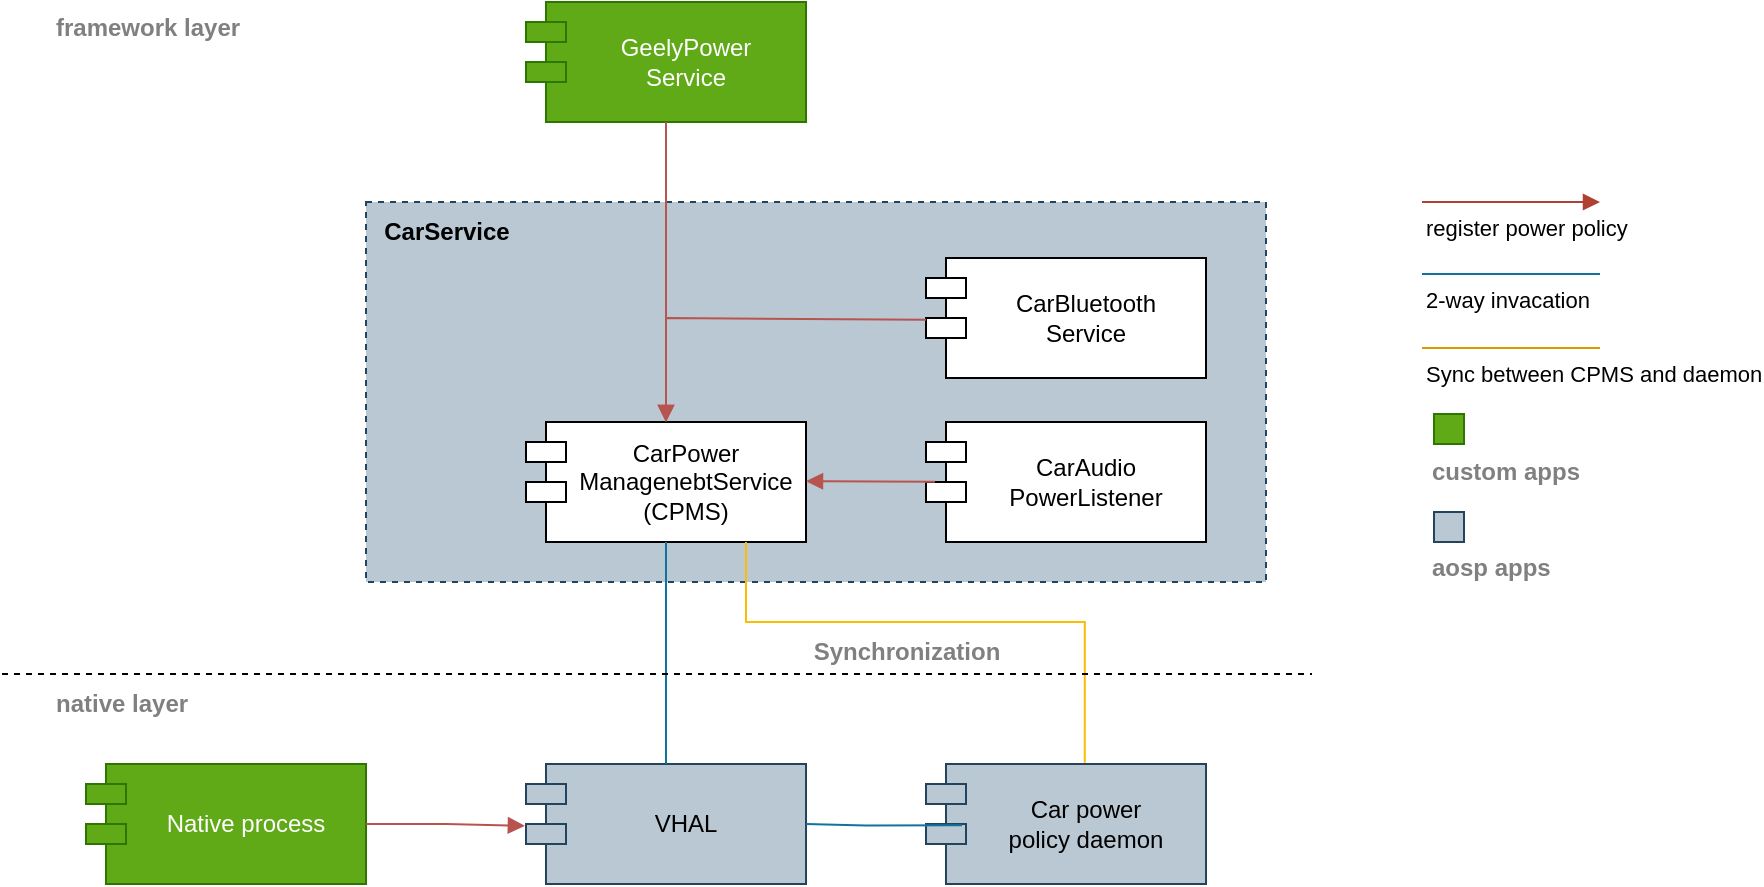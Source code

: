 <mxfile version="24.4.10" type="github" pages="4">
  <diagram id="GSO0hhB5HU-CJFFYYbM_" name="电源政策架构">
    <mxGraphModel dx="911" dy="594" grid="0" gridSize="10" guides="1" tooltips="1" connect="1" arrows="1" fold="1" page="1" pageScale="1" pageWidth="827" pageHeight="1169" math="0" shadow="0">
      <root>
        <mxCell id="0" />
        <mxCell id="1" parent="0" />
        <mxCell id="y9bG7x7FlNeVhM2Q35I2-1" value="" style="html=1;whiteSpace=wrap;dashed=1;fillColor=#bac8d3;strokeColor=#23445d;" parent="1" vertex="1">
          <mxGeometry x="198" y="221" width="450" height="190" as="geometry" />
        </mxCell>
        <mxCell id="y9bG7x7FlNeVhM2Q35I2-2" value="CarPower&lt;br&gt;ManagenebtService&lt;br&gt;(CPMS)" style="shape=module;align=left;spacingLeft=20;align=center;verticalAlign=middle;whiteSpace=wrap;html=1;" parent="1" vertex="1">
          <mxGeometry x="278" y="331" width="140" height="60" as="geometry" />
        </mxCell>
        <mxCell id="y9bG7x7FlNeVhM2Q35I2-3" value="VHAL" style="shape=module;align=left;spacingLeft=20;align=center;verticalAlign=middle;whiteSpace=wrap;html=1;fillColor=#bac8d3;strokeColor=#23445d;" parent="1" vertex="1">
          <mxGeometry x="278" y="502" width="140" height="60" as="geometry" />
        </mxCell>
        <mxCell id="y9bG7x7FlNeVhM2Q35I2-4" value="Car power&lt;br&gt;policy daemon" style="shape=module;align=left;spacingLeft=20;align=center;verticalAlign=middle;whiteSpace=wrap;html=1;fillColor=#bac8d3;strokeColor=#23445d;" parent="1" vertex="1">
          <mxGeometry x="478" y="502" width="140" height="60" as="geometry" />
        </mxCell>
        <mxCell id="y9bG7x7FlNeVhM2Q35I2-5" value="Native process" style="shape=module;align=left;spacingLeft=20;align=center;verticalAlign=middle;whiteSpace=wrap;html=1;fillColor=#60a917;strokeColor=#2D7600;fontColor=#ffffff;" parent="1" vertex="1">
          <mxGeometry x="58" y="502" width="140" height="60" as="geometry" />
        </mxCell>
        <mxCell id="y9bG7x7FlNeVhM2Q35I2-6" value="GeelyPower&lt;br&gt;Service" style="shape=module;align=left;spacingLeft=20;align=center;verticalAlign=middle;whiteSpace=wrap;html=1;labelBackgroundColor=none;fillColor=#60a917;fontColor=#ffffff;strokeColor=#2D7600;" parent="1" vertex="1">
          <mxGeometry x="278" y="121" width="140" height="60" as="geometry" />
        </mxCell>
        <mxCell id="y9bG7x7FlNeVhM2Q35I2-7" value="CarBluetooth&lt;br&gt;Service" style="shape=module;align=left;spacingLeft=20;align=center;verticalAlign=middle;whiteSpace=wrap;html=1;" parent="1" vertex="1">
          <mxGeometry x="478" y="249" width="140" height="60" as="geometry" />
        </mxCell>
        <mxCell id="y9bG7x7FlNeVhM2Q35I2-8" value="CarAudio&lt;br&gt;PowerListener" style="shape=module;align=left;spacingLeft=20;align=center;verticalAlign=middle;whiteSpace=wrap;html=1;" parent="1" vertex="1">
          <mxGeometry x="478" y="331" width="140" height="60" as="geometry" />
        </mxCell>
        <mxCell id="y9bG7x7FlNeVhM2Q35I2-9" value="" style="endArrow=none;html=1;edgeStyle=orthogonalEdgeStyle;rounded=0;exitX=0.5;exitY=1;exitDx=0;exitDy=0;entryX=0.5;entryY=0;entryDx=0;entryDy=0;fillColor=#b1ddf0;strokeColor=#10739e;" parent="1" source="y9bG7x7FlNeVhM2Q35I2-2" target="y9bG7x7FlNeVhM2Q35I2-3" edge="1">
          <mxGeometry relative="1" as="geometry">
            <mxPoint x="268" y="301" as="sourcePoint" />
            <mxPoint x="428" y="301" as="targetPoint" />
          </mxGeometry>
        </mxCell>
        <mxCell id="y9bG7x7FlNeVhM2Q35I2-10" value="" style="endArrow=none;html=1;edgeStyle=orthogonalEdgeStyle;rounded=0;entryX=1;entryY=0.5;entryDx=0;entryDy=0;exitX=0.129;exitY=0.511;exitDx=0;exitDy=0;exitPerimeter=0;fillColor=#b1ddf0;strokeColor=#10739e;" parent="1" source="y9bG7x7FlNeVhM2Q35I2-4" target="y9bG7x7FlNeVhM2Q35I2-3" edge="1">
          <mxGeometry relative="1" as="geometry">
            <mxPoint x="268" y="401" as="sourcePoint" />
            <mxPoint x="428" y="401" as="targetPoint" />
          </mxGeometry>
        </mxCell>
        <mxCell id="y9bG7x7FlNeVhM2Q35I2-11" value="" style="endArrow=none;html=1;edgeStyle=orthogonalEdgeStyle;rounded=0;exitX=0.567;exitY=-0.011;exitDx=0;exitDy=0;exitPerimeter=0;fillColor=#ffcc99;strokeColor=#FBBD04;" parent="1" source="y9bG7x7FlNeVhM2Q35I2-4" target="y9bG7x7FlNeVhM2Q35I2-2" edge="1">
          <mxGeometry relative="1" as="geometry">
            <mxPoint x="258" y="301" as="sourcePoint" />
            <mxPoint x="418" y="301" as="targetPoint" />
            <Array as="points">
              <mxPoint x="557" y="431" />
              <mxPoint x="388" y="431" />
            </Array>
          </mxGeometry>
        </mxCell>
        <mxCell id="y9bG7x7FlNeVhM2Q35I2-12" value="CarService" style="text;align=center;fontStyle=1;verticalAlign=middle;spacingLeft=3;spacingRight=3;strokeColor=none;rotatable=0;points=[[0,0.5],[1,0.5]];portConstraint=eastwest;html=1;" parent="1" vertex="1">
          <mxGeometry x="198" y="223" width="80" height="26" as="geometry" />
        </mxCell>
        <mxCell id="y9bG7x7FlNeVhM2Q35I2-13" value="" style="endArrow=block;endFill=1;html=1;edgeStyle=orthogonalEdgeStyle;align=left;verticalAlign=top;rounded=0;entryX=-0.004;entryY=0.515;entryDx=0;entryDy=0;entryPerimeter=0;fillColor=#f8cecc;strokeColor=#b85450;" parent="1" source="y9bG7x7FlNeVhM2Q35I2-5" target="y9bG7x7FlNeVhM2Q35I2-3" edge="1">
          <mxGeometry x="-1" relative="1" as="geometry">
            <mxPoint x="230" y="559" as="sourcePoint" />
            <mxPoint x="390" y="559" as="targetPoint" />
            <Array as="points" />
          </mxGeometry>
        </mxCell>
        <mxCell id="y9bG7x7FlNeVhM2Q35I2-14" value="" style="endArrow=block;endFill=1;html=1;align=left;verticalAlign=top;rounded=0;entryX=0.016;entryY=0.511;entryDx=0;entryDy=0;entryPerimeter=0;exitX=0.032;exitY=0.498;exitDx=0;exitDy=0;exitPerimeter=0;fillColor=#f8cecc;strokeColor=#b85450;" parent="1" source="y9bG7x7FlNeVhM2Q35I2-8" edge="1">
          <mxGeometry x="-1" relative="1" as="geometry">
            <mxPoint x="578" y="360.58" as="sourcePoint" />
            <mxPoint x="418" y="360.58" as="targetPoint" />
          </mxGeometry>
        </mxCell>
        <mxCell id="y9bG7x7FlNeVhM2Q35I2-15" value="" style="endArrow=block;endFill=1;html=1;align=left;verticalAlign=top;rounded=0;entryX=0.5;entryY=0;entryDx=0;entryDy=0;fillColor=#f8cecc;strokeColor=#b85450;" parent="1" target="y9bG7x7FlNeVhM2Q35I2-2" edge="1">
          <mxGeometry x="-1" relative="1" as="geometry">
            <mxPoint x="478" y="279.88" as="sourcePoint" />
            <mxPoint x="346" y="331" as="targetPoint" />
            <Array as="points">
              <mxPoint x="348" y="279" />
            </Array>
          </mxGeometry>
        </mxCell>
        <mxCell id="y9bG7x7FlNeVhM2Q35I2-16" value="" style="endArrow=block;endFill=1;html=1;edgeStyle=orthogonalEdgeStyle;align=left;verticalAlign=top;rounded=0;exitX=0.5;exitY=1;exitDx=0;exitDy=0;entryX=0.5;entryY=0;entryDx=0;entryDy=0;fillColor=#f8cecc;strokeColor=#b85450;" parent="1" source="y9bG7x7FlNeVhM2Q35I2-6" target="y9bG7x7FlNeVhM2Q35I2-2" edge="1">
          <mxGeometry x="-1" relative="1" as="geometry">
            <mxPoint x="276" y="260" as="sourcePoint" />
            <mxPoint x="436" y="260" as="targetPoint" />
            <mxPoint as="offset" />
          </mxGeometry>
        </mxCell>
        <mxCell id="y9bG7x7FlNeVhM2Q35I2-17" value="Synchronization" style="text;align=center;fontStyle=1;verticalAlign=middle;spacingLeft=3;spacingRight=3;strokeColor=none;rotatable=0;points=[[0,0.5],[1,0.5]];portConstraint=eastwest;html=1;fontColor=#808080;" parent="1" vertex="1">
          <mxGeometry x="428" y="433" width="80" height="26" as="geometry" />
        </mxCell>
        <mxCell id="y9bG7x7FlNeVhM2Q35I2-18" value="" style="line;strokeWidth=1;fillColor=none;align=left;verticalAlign=middle;spacingTop=-1;spacingLeft=3;spacingRight=3;rotatable=0;labelPosition=right;points=[];portConstraint=eastwest;strokeColor=inherit;dashed=1;" parent="1" vertex="1">
          <mxGeometry x="16" y="453" width="655" height="8" as="geometry" />
        </mxCell>
        <mxCell id="y9bG7x7FlNeVhM2Q35I2-19" value="framework layer" style="text;align=left;fontStyle=1;verticalAlign=middle;spacingLeft=3;spacingRight=3;strokeColor=none;rotatable=0;points=[[0,0.5],[1,0.5]];portConstraint=eastwest;html=1;fontColor=#808080;" parent="1" vertex="1">
          <mxGeometry x="38" y="121" width="80" height="26" as="geometry" />
        </mxCell>
        <mxCell id="y9bG7x7FlNeVhM2Q35I2-20" value="native layer" style="text;align=left;fontStyle=1;verticalAlign=middle;spacingLeft=3;spacingRight=3;strokeColor=none;rotatable=0;points=[[0,0.5],[1,0.5]];portConstraint=eastwest;html=1;fontColor=#808080;" parent="1" vertex="1">
          <mxGeometry x="38" y="459" width="80" height="26" as="geometry" />
        </mxCell>
        <mxCell id="y9bG7x7FlNeVhM2Q35I2-21" value="" style="group" parent="1" vertex="1" connectable="0">
          <mxGeometry x="726" y="221" width="89" height="196" as="geometry" />
        </mxCell>
        <mxCell id="y9bG7x7FlNeVhM2Q35I2-22" value="register power policy" style="endArrow=block;endFill=1;html=1;edgeStyle=orthogonalEdgeStyle;align=left;verticalAlign=top;rounded=0;fillColor=#fad9d5;strokeColor=#ae4132;" parent="y9bG7x7FlNeVhM2Q35I2-21" edge="1">
          <mxGeometry x="-1" relative="1" as="geometry">
            <mxPoint as="sourcePoint" />
            <mxPoint x="89" as="targetPoint" />
          </mxGeometry>
        </mxCell>
        <mxCell id="y9bG7x7FlNeVhM2Q35I2-23" value="2-way invacation" style="endArrow=none;endFill=0;html=1;edgeStyle=orthogonalEdgeStyle;align=left;verticalAlign=top;rounded=0;fillColor=#b1ddf0;strokeColor=#10739e;" parent="y9bG7x7FlNeVhM2Q35I2-21" edge="1">
          <mxGeometry x="-1" relative="1" as="geometry">
            <mxPoint y="36" as="sourcePoint" />
            <mxPoint x="89" y="36" as="targetPoint" />
          </mxGeometry>
        </mxCell>
        <mxCell id="y9bG7x7FlNeVhM2Q35I2-24" value="Sync between CPMS and daemon" style="endArrow=none;endFill=0;html=1;edgeStyle=orthogonalEdgeStyle;align=left;verticalAlign=top;rounded=0;fillColor=#ffcd28;strokeColor=#d79b00;gradientColor=#ffa500;" parent="y9bG7x7FlNeVhM2Q35I2-21" edge="1">
          <mxGeometry x="-1" relative="1" as="geometry">
            <mxPoint y="73" as="sourcePoint" />
            <mxPoint x="89" y="73" as="targetPoint" />
          </mxGeometry>
        </mxCell>
        <mxCell id="y9bG7x7FlNeVhM2Q35I2-25" value="" style="html=1;whiteSpace=wrap;fillColor=#60a917;fontColor=#ffffff;strokeColor=#2D7600;" parent="y9bG7x7FlNeVhM2Q35I2-21" vertex="1">
          <mxGeometry x="6" y="106" width="15" height="15" as="geometry" />
        </mxCell>
        <mxCell id="y9bG7x7FlNeVhM2Q35I2-26" value="custom apps" style="text;align=left;fontStyle=1;verticalAlign=middle;spacingLeft=3;spacingRight=3;strokeColor=none;rotatable=0;points=[[0,0.5],[1,0.5]];portConstraint=eastwest;html=1;fontColor=#808080;" parent="y9bG7x7FlNeVhM2Q35I2-21" vertex="1">
          <mxGeometry y="122" width="80" height="26" as="geometry" />
        </mxCell>
        <mxCell id="y9bG7x7FlNeVhM2Q35I2-27" value="aosp apps" style="text;align=left;fontStyle=1;verticalAlign=middle;spacingLeft=3;spacingRight=3;strokeColor=none;rotatable=0;points=[[0,0.5],[1,0.5]];portConstraint=eastwest;html=1;fontColor=#808080;" parent="y9bG7x7FlNeVhM2Q35I2-21" vertex="1">
          <mxGeometry y="170" width="80" height="26" as="geometry" />
        </mxCell>
        <mxCell id="y9bG7x7FlNeVhM2Q35I2-28" value="" style="html=1;whiteSpace=wrap;fillColor=#bac8d3;strokeColor=#23445d;" parent="y9bG7x7FlNeVhM2Q35I2-21" vertex="1">
          <mxGeometry x="6" y="155" width="15" height="15" as="geometry" />
        </mxCell>
      </root>
    </mxGraphModel>
  </diagram>
  <diagram id="T7ZNSCO9evXRUqMuf9Vd" name="power_policy">
    <mxGraphModel dx="794" dy="394" grid="1" gridSize="10" guides="1" tooltips="1" connect="1" arrows="1" fold="1" page="1" pageScale="1" pageWidth="827" pageHeight="1169" math="0" shadow="0">
      <root>
        <mxCell id="0" />
        <mxCell id="1" parent="0" />
        <UserObject label="&lt;div style=&quot;background-color:#2b2b2b;color:#a9b7c6&quot;&gt;&lt;pre style=&quot;font-family:&#39;JetBrains Mono&#39;,monospace;font-size:11.3pt;&quot;&gt;&lt;span style=&quot;color:#e8bf6a;&quot;&gt;&amp;lt;?&lt;/span&gt;&lt;span style=&quot;color:#bababa;&quot;&gt;xml version&lt;/span&gt;&lt;span style=&quot;color:#6a8759;&quot;&gt;=&#39;1.0&#39; &lt;/span&gt;&lt;span style=&quot;color:#bababa;&quot;&gt;encoding&lt;/span&gt;&lt;span style=&quot;color:#6a8759;&quot;&gt;=&#39;utf-8&#39;&lt;/span&gt;&lt;span style=&quot;color:#e8bf6a;&quot;&gt;?&amp;gt;&lt;br&gt;&lt;/span&gt;&lt;span style=&quot;color:#808080;&quot;&gt;&amp;lt;!-- Sample power policy XML configuration&lt;br&gt;&lt;/span&gt;&lt;span style=&quot;color:#808080;&quot;&gt;     Power policy XML configuration should be copied to /vendor/etc/power_policy.xml.&lt;br&gt;&lt;/span&gt;&lt;span style=&quot;color:#808080;&quot;&gt;     Use power_policy_configuration.dtd with xmllint tool, to validate XML configuration file&lt;br&gt;&lt;/span&gt;&lt;span style=&quot;color:#808080;&quot;&gt;--&amp;gt;&lt;br&gt;&lt;/span&gt;&lt;span style=&quot;color:#808080;&quot;&gt;&lt;br&gt;&lt;/span&gt;&lt;span style=&quot;color:#e8bf6a;&quot;&gt;&amp;lt;powerPolicy &lt;/span&gt;&lt;span style=&quot;color:#bababa;&quot;&gt;version&lt;/span&gt;&lt;span style=&quot;color:#6a8759;&quot;&gt;=&quot;1.0&quot;&lt;/span&gt;&lt;span style=&quot;color:#e8bf6a;&quot;&gt;&amp;gt;&lt;br&gt;&lt;/span&gt;&lt;span style=&quot;color:#e8bf6a;&quot;&gt;    &lt;/span&gt;&lt;span style=&quot;color:#808080;&quot;&gt;&amp;lt;!-- version section contains a “version&quot; tag in the form “major.minor&quot; e.g version=&quot;1.0&quot; --&amp;gt;&lt;br&gt;&lt;/span&gt;&lt;span style=&quot;color:#808080;&quot;&gt;    &lt;/span&gt;&lt;span style=&quot;color:#e8bf6a;&quot;&gt;&amp;lt;policyGroups&amp;gt;&lt;br&gt;&lt;/span&gt;&lt;span style=&quot;color:#e8bf6a;&quot;&gt;        &amp;lt;policyGroup &lt;/span&gt;&lt;span style=&quot;color:#bababa;&quot;&gt;id&lt;/span&gt;&lt;span style=&quot;color:#6a8759;&quot;&gt;=&quot;geely_basic_policy_group&quot;&lt;/span&gt;&lt;span style=&quot;color:#e8bf6a;&quot;&gt;&amp;gt;&lt;br&gt;&lt;/span&gt;&lt;span style=&quot;color:#e8bf6a;&quot;&gt;            &amp;lt;defaultPolicy &lt;/span&gt;&lt;span style=&quot;color:#bababa;&quot;&gt;state&lt;/span&gt;&lt;span style=&quot;color:#6a8759;&quot;&gt;=&quot;WaitForVHAL&quot; &lt;/span&gt;&lt;span style=&quot;color:#bababa;&quot;&gt;id&lt;/span&gt;&lt;span style=&quot;color:#6a8759;&quot;&gt;=&quot;geely_policy_on&quot;&lt;/span&gt;&lt;span style=&quot;color:#e8bf6a;&quot;&gt;/&amp;gt;&lt;br&gt;&lt;/span&gt;&lt;span style=&quot;color:#e8bf6a;&quot;&gt;            &amp;lt;defaultPolicy &lt;/span&gt;&lt;span style=&quot;color:#bababa;&quot;&gt;state&lt;/span&gt;&lt;span style=&quot;color:#6a8759;&quot;&gt;=&quot;On&quot; &lt;/span&gt;&lt;span style=&quot;color:#bababa;&quot;&gt;id&lt;/span&gt;&lt;span style=&quot;color:#6a8759;&quot;&gt;=&quot;geely_policy_on&quot;&lt;/span&gt;&lt;span style=&quot;color:#e8bf6a;&quot;&gt;/&amp;gt;&lt;br&gt;&lt;/span&gt;&lt;span style=&quot;color:#e8bf6a;&quot;&gt;        &amp;lt;/policyGroup&amp;gt;&lt;br&gt;&lt;/span&gt;&lt;span style=&quot;color:#e8bf6a;&quot;&gt;    &amp;lt;/policyGroups&amp;gt;&lt;br&gt;&lt;/span&gt;&lt;span style=&quot;color:#e8bf6a;&quot;&gt;&lt;br&gt;&lt;/span&gt;&lt;span style=&quot;color:#e8bf6a;&quot;&gt;    &amp;lt;policies&amp;gt;&lt;br&gt;&lt;/span&gt;&lt;span style=&quot;color:#e8bf6a;&quot;&gt;        &amp;lt;policy &lt;/span&gt;&lt;span style=&quot;color:#bababa;&quot;&gt;id&lt;/span&gt;&lt;span style=&quot;color:#6a8759;&quot;&gt;=&quot;geely_policy_on&quot;&lt;/span&gt;&lt;span style=&quot;color:#e8bf6a;&quot;&gt;&amp;gt;&lt;br&gt;&lt;/span&gt;&lt;span style=&quot;color:#e8bf6a;&quot;&gt;            &amp;lt;otherComponents &lt;/span&gt;&lt;span style=&quot;color:#bababa;&quot;&gt;behavior&lt;/span&gt;&lt;span style=&quot;color:#6a8759;&quot;&gt;=&quot;untouched&quot;&lt;/span&gt;&lt;span style=&quot;color:#e8bf6a;&quot;&gt;/&amp;gt;&lt;br&gt;&lt;/span&gt;&lt;span style=&quot;color:#e8bf6a;&quot;&gt;            &amp;lt;component &lt;/span&gt;&lt;span style=&quot;color:#bababa;&quot;&gt;id&lt;/span&gt;&lt;span style=&quot;color:#6a8759;&quot;&gt;=&quot;POWER_COMPONENT_AUDIO&quot;&lt;/span&gt;&lt;span style=&quot;color:#e8bf6a;&quot;&gt;&amp;gt;&lt;/span&gt;on&lt;span style=&quot;color:#e8bf6a;&quot;&gt;&amp;lt;/component&amp;gt;&lt;br&gt;&lt;/span&gt;&lt;span style=&quot;color:#e8bf6a;&quot;&gt;            &amp;lt;component &lt;/span&gt;&lt;span style=&quot;color:#bababa;&quot;&gt;id&lt;/span&gt;&lt;span style=&quot;color:#6a8759;&quot;&gt;=&quot;POWER_COMPONENT_BLUETOOTH&quot;&lt;/span&gt;&lt;span style=&quot;color:#e8bf6a;&quot;&gt;&amp;gt;&lt;/span&gt;on&lt;span style=&quot;color:#e8bf6a;&quot;&gt;&amp;lt;/component&amp;gt;&lt;br&gt;&lt;/span&gt;&lt;span style=&quot;color:#e8bf6a;&quot;&gt;            &amp;lt;component &lt;/span&gt;&lt;span style=&quot;color:#bababa;&quot;&gt;id&lt;/span&gt;&lt;span style=&quot;color:#6a8759;&quot;&gt;=&quot;POWER_COMPONENT_WIFI&quot;&lt;/span&gt;&lt;span style=&quot;color:#e8bf6a;&quot;&gt;&amp;gt;&lt;/span&gt;off&lt;span style=&quot;color:#e8bf6a;&quot;&gt;&amp;lt;/component&amp;gt;&lt;br&gt;&lt;/span&gt;&lt;span style=&quot;color:#e8bf6a;&quot;&gt;        &amp;lt;/policy&amp;gt;&lt;br&gt;&lt;/span&gt;&lt;span style=&quot;color:#e8bf6a;&quot;&gt;        &amp;lt;policy &lt;/span&gt;&lt;span style=&quot;color:#bababa;&quot;&gt;id&lt;/span&gt;&lt;span style=&quot;color:#6a8759;&quot;&gt;=&quot;geely_policy_off&quot;&lt;/span&gt;&lt;span style=&quot;color:#e8bf6a;&quot;&gt;&amp;gt;&lt;br&gt;&lt;/span&gt;&lt;span style=&quot;color:#e8bf6a;&quot;&gt;            &amp;lt;otherComponents &lt;/span&gt;&lt;span style=&quot;color:#bababa;&quot;&gt;behavior&lt;/span&gt;&lt;span style=&quot;color:#6a8759;&quot;&gt;=&quot;untouched&quot;&lt;/span&gt;&lt;span style=&quot;color:#e8bf6a;&quot;&gt;/&amp;gt;&lt;br&gt;&lt;/span&gt;&lt;span style=&quot;color:#e8bf6a;&quot;&gt;            &amp;lt;component &lt;/span&gt;&lt;span style=&quot;color:#bababa;&quot;&gt;id&lt;/span&gt;&lt;span style=&quot;color:#6a8759;&quot;&gt;=&quot;POWER_COMPONENT_AUDIO&quot;&lt;/span&gt;&lt;span style=&quot;color:#e8bf6a;&quot;&gt;&amp;gt;&lt;/span&gt;off&lt;span style=&quot;color:#e8bf6a;&quot;&gt;&amp;lt;/component&amp;gt;&lt;br&gt;&lt;/span&gt;&lt;span style=&quot;color:#e8bf6a;&quot;&gt;            &amp;lt;component &lt;/span&gt;&lt;span style=&quot;color:#bababa;&quot;&gt;id&lt;/span&gt;&lt;span style=&quot;color:#6a8759;&quot;&gt;=&quot;POWER_COMPONENT_BLUETOOTH&quot;&lt;/span&gt;&lt;span style=&quot;color:#e8bf6a;&quot;&gt;&amp;gt;&lt;/span&gt;off&lt;span style=&quot;color:#e8bf6a;&quot;&gt;&amp;lt;/component&amp;gt;&lt;br&gt;&lt;/span&gt;&lt;span style=&quot;color:#e8bf6a;&quot;&gt;            &amp;lt;component &lt;/span&gt;&lt;span style=&quot;color:#bababa;&quot;&gt;id&lt;/span&gt;&lt;span style=&quot;color:#6a8759;&quot;&gt;=&quot;POWER_COMPONENT_WIFI&quot;&lt;/span&gt;&lt;span style=&quot;color:#e8bf6a;&quot;&gt;&amp;gt;&lt;/span&gt;off&lt;span style=&quot;color:#e8bf6a;&quot;&gt;&amp;lt;/component&amp;gt;&lt;br&gt;&lt;/span&gt;&lt;span style=&quot;color:#e8bf6a;&quot;&gt;        &amp;lt;/policy&amp;gt;&lt;br&gt;&lt;/span&gt;&lt;span style=&quot;color:#e8bf6a;&quot;&gt;    &amp;lt;/policies&amp;gt;&lt;br&gt;&lt;/span&gt;&lt;span style=&quot;color:#e8bf6a;&quot;&gt;&lt;br&gt;&lt;/span&gt;&lt;span style=&quot;color:#e8bf6a;&quot;&gt;    &amp;lt;systemPolicyOverrides&amp;gt;&lt;br&gt;&lt;/span&gt;&lt;span style=&quot;color:#e8bf6a;&quot;&gt;        &amp;lt;policy &lt;/span&gt;&lt;span style=&quot;color:#bababa;&quot;&gt;id&lt;/span&gt;&lt;span style=&quot;color:#6a8759;&quot;&gt;=&quot;system_power_policy_no_user_interaction&quot;&lt;/span&gt;&lt;span style=&quot;color:#e8bf6a;&quot;&gt;&amp;gt;&lt;/span&gt;&lt;span style=&quot;color:#808080;&quot;&gt;&lt;br&gt;&lt;/span&gt;&lt;span style=&quot;color:#808080;&quot;&gt;            &lt;/span&gt;&lt;span style=&quot;color:#e8bf6a;&quot;&gt;&amp;lt;component &lt;/span&gt;&lt;span style=&quot;color:#bababa;&quot;&gt;id&lt;/span&gt;&lt;span style=&quot;color:#6a8759;&quot;&gt;=&quot;POWER_COMPONENT_BLUETOOTH&quot;&lt;/span&gt;&lt;span style=&quot;color:#e8bf6a;&quot;&gt;&amp;gt;&lt;/span&gt;off&lt;span style=&quot;color:#e8bf6a;&quot;&gt;&amp;lt;/component&amp;gt;&lt;br&gt;&lt;/span&gt;&lt;span style=&quot;color:#e8bf6a;&quot;&gt;        &amp;lt;/policy&amp;gt;&lt;br&gt;&lt;/span&gt;&lt;span style=&quot;color:#e8bf6a;&quot;&gt;    &amp;lt;/systemPolicyOverrides&amp;gt;&lt;br&gt;&lt;/span&gt;&lt;span style=&quot;color:#e8bf6a;&quot;&gt;&amp;lt;/powerPolicy&amp;gt;&lt;/span&gt;&lt;/pre&gt;&lt;/div&gt;" link="&lt;div style=&quot;background-color:#2b2b2b;color:#a9b7c6&quot;&gt;&lt;pre style=&quot;font-family:&#39;JetBrains Mono&#39;,monospace;font-size:11.3pt;&quot;&gt;&lt;span style=&quot;color:#e8bf6a;&quot;&gt;&amp;lt;?&lt;/span&gt;&lt;span style=&quot;color:#bababa;&quot;&gt;xml version&lt;/span&gt;&lt;span style=&quot;color:#6a8759;&quot;&gt;=&#39;1.0&#39; &lt;/span&gt;&lt;span style=&quot;color:#bababa;&quot;&gt;encoding&lt;/span&gt;&lt;span style=&quot;color:#6a8759;&quot;&gt;=&#39;utf-8&#39;&lt;/span&gt;&lt;span style=&quot;color:#e8bf6a;&quot;&gt;?&amp;gt;&lt;br&gt;&lt;/span&gt;&lt;span style=&quot;color:#808080;&quot;&gt;&amp;lt;!-- Sample power policy XML configuration&lt;br&gt;&lt;/span&gt;&lt;span style=&quot;color:#808080;&quot;&gt;     Power policy XML configuration should be copied to /vendor/etc/power_policy.xml.&lt;br&gt;&lt;/span&gt;&lt;span style=&quot;color:#808080;&quot;&gt;     Use power_policy_configuration.dtd with xmllint tool, to validate XML configuration file&lt;br&gt;&lt;/span&gt;&lt;span style=&quot;color:#808080;&quot;&gt;--&amp;gt;&lt;br&gt;&lt;/span&gt;&lt;span style=&quot;color:#808080;&quot;&gt;&lt;br&gt;&lt;/span&gt;&lt;span style=&quot;color:#e8bf6a;&quot;&gt;&amp;lt;powerPolicy &lt;/span&gt;&lt;span style=&quot;color:#bababa;&quot;&gt;version&lt;/span&gt;&lt;span style=&quot;color:#6a8759;&quot;&gt;=&quot;1.0&quot;&lt;/span&gt;&lt;span style=&quot;color:#e8bf6a;&quot;&gt;&amp;gt;&lt;br&gt;&lt;/span&gt;&lt;span style=&quot;color:#e8bf6a;&quot;&gt;    &lt;/span&gt;&lt;span style=&quot;color:#808080;&quot;&gt;&amp;lt;!-- version section contains a “version&quot; tag in the form “major.minor&quot; e.g version=&quot;1.0&quot; --&amp;gt;&lt;br&gt;&lt;/span&gt;&lt;span style=&quot;color:#808080;&quot;&gt;    &lt;/span&gt;&lt;span style=&quot;color:#e8bf6a;&quot;&gt;&amp;lt;policyGroups&amp;gt;&lt;br&gt;&lt;/span&gt;&lt;span style=&quot;color:#e8bf6a;&quot;&gt;        &amp;lt;policyGroup &lt;/span&gt;&lt;span style=&quot;color:#bababa;&quot;&gt;id&lt;/span&gt;&lt;span style=&quot;color:#6a8759;&quot;&gt;=&quot;geely_basic_policy_group&quot;&lt;/span&gt;&lt;span style=&quot;color:#e8bf6a;&quot;&gt;&amp;gt;&lt;br&gt;&lt;/span&gt;&lt;span style=&quot;color:#e8bf6a;&quot;&gt;            &amp;lt;defaultPolicy &lt;/span&gt;&lt;span style=&quot;color:#bababa;&quot;&gt;state&lt;/span&gt;&lt;span style=&quot;color:#6a8759;&quot;&gt;=&quot;WaitForVHAL&quot; &lt;/span&gt;&lt;span style=&quot;color:#bababa;&quot;&gt;id&lt;/span&gt;&lt;span style=&quot;color:#6a8759;&quot;&gt;=&quot;geely_policy_on&quot;&lt;/span&gt;&lt;span style=&quot;color:#e8bf6a;&quot;&gt;/&amp;gt;&lt;br&gt;&lt;/span&gt;&lt;span style=&quot;color:#e8bf6a;&quot;&gt;            &amp;lt;defaultPolicy &lt;/span&gt;&lt;span style=&quot;color:#bababa;&quot;&gt;state&lt;/span&gt;&lt;span style=&quot;color:#6a8759;&quot;&gt;=&quot;On&quot; &lt;/span&gt;&lt;span style=&quot;color:#bababa;&quot;&gt;id&lt;/span&gt;&lt;span style=&quot;color:#6a8759;&quot;&gt;=&quot;geely_policy_on&quot;&lt;/span&gt;&lt;span style=&quot;color:#e8bf6a;&quot;&gt;/&amp;gt;&lt;br&gt;&lt;/span&gt;&lt;span style=&quot;color:#e8bf6a;&quot;&gt;        &amp;lt;/policyGroup&amp;gt;&lt;br&gt;&lt;/span&gt;&lt;span style=&quot;color:#e8bf6a;&quot;&gt;    &amp;lt;/policyGroups&amp;gt;&lt;br&gt;&lt;/span&gt;&lt;span style=&quot;color:#e8bf6a;&quot;&gt;&lt;br&gt;&lt;/span&gt;&lt;span style=&quot;color:#e8bf6a;&quot;&gt;    &amp;lt;policies&amp;gt;&lt;br&gt;&lt;/span&gt;&lt;span style=&quot;color:#e8bf6a;&quot;&gt;        &amp;lt;policy &lt;/span&gt;&lt;span style=&quot;color:#bababa;&quot;&gt;id&lt;/span&gt;&lt;span style=&quot;color:#6a8759;&quot;&gt;=&quot;geely_policy_on&quot;&lt;/span&gt;&lt;span style=&quot;color:#e8bf6a;&quot;&gt;&amp;gt;&lt;br&gt;&lt;/span&gt;&lt;span style=&quot;color:#e8bf6a;&quot;&gt;            &amp;lt;otherComponents &lt;/span&gt;&lt;span style=&quot;color:#bababa;&quot;&gt;behavior&lt;/span&gt;&lt;span style=&quot;color:#6a8759;&quot;&gt;=&quot;untouched&quot;&lt;/span&gt;&lt;span style=&quot;color:#e8bf6a;&quot;&gt;/&amp;gt;&lt;br&gt;&lt;/span&gt;&lt;span style=&quot;color:#e8bf6a;&quot;&gt;            &amp;lt;component &lt;/span&gt;&lt;span style=&quot;color:#bababa;&quot;&gt;id&lt;/span&gt;&lt;span style=&quot;color:#6a8759;&quot;&gt;=&quot;POWER_COMPONENT_AUDIO&quot;&lt;/span&gt;&lt;span style=&quot;color:#e8bf6a;&quot;&gt;&amp;gt;&lt;/span&gt;on&lt;span style=&quot;color:#e8bf6a;&quot;&gt;&amp;lt;/component&amp;gt;&lt;br&gt;&lt;/span&gt;&lt;span style=&quot;color:#e8bf6a;&quot;&gt;            &amp;lt;component &lt;/span&gt;&lt;span style=&quot;color:#bababa;&quot;&gt;id&lt;/span&gt;&lt;span style=&quot;color:#6a8759;&quot;&gt;=&quot;POWER_COMPONENT_BLUETOOTH&quot;&lt;/span&gt;&lt;span style=&quot;color:#e8bf6a;&quot;&gt;&amp;gt;&lt;/span&gt;on&lt;span style=&quot;color:#e8bf6a;&quot;&gt;&amp;lt;/component&amp;gt;&lt;br&gt;&lt;/span&gt;&lt;span style=&quot;color:#e8bf6a;&quot;&gt;            &amp;lt;component &lt;/span&gt;&lt;span style=&quot;color:#bababa;&quot;&gt;id&lt;/span&gt;&lt;span style=&quot;color:#6a8759;&quot;&gt;=&quot;POWER_COMPONENT_WIFI&quot;&lt;/span&gt;&lt;span style=&quot;color:#e8bf6a;&quot;&gt;&amp;gt;&lt;/span&gt;off&lt;span style=&quot;color:#e8bf6a;&quot;&gt;&amp;lt;/component&amp;gt;&lt;br&gt;&lt;/span&gt;&lt;span style=&quot;color:#e8bf6a;&quot;&gt;        &amp;lt;/policy&amp;gt;&lt;br&gt;&lt;/span&gt;&lt;span style=&quot;color:#e8bf6a;&quot;&gt;        &amp;lt;policy &lt;/span&gt;&lt;span style=&quot;color:#bababa;&quot;&gt;id&lt;/span&gt;&lt;span style=&quot;color:#6a8759;&quot;&gt;=&quot;geely_policy_off&quot;&lt;/span&gt;&lt;span style=&quot;color:#e8bf6a;&quot;&gt;&amp;gt;&lt;br&gt;&lt;/span&gt;&lt;span style=&quot;color:#e8bf6a;&quot;&gt;            &amp;lt;otherComponents &lt;/span&gt;&lt;span style=&quot;color:#bababa;&quot;&gt;behavior&lt;/span&gt;&lt;span style=&quot;color:#6a8759;&quot;&gt;=&quot;untouched&quot;&lt;/span&gt;&lt;span style=&quot;color:#e8bf6a;&quot;&gt;/&amp;gt;&lt;br&gt;&lt;/span&gt;&lt;span style=&quot;color:#e8bf6a;&quot;&gt;            &amp;lt;component &lt;/span&gt;&lt;span style=&quot;color:#bababa;&quot;&gt;id&lt;/span&gt;&lt;span style=&quot;color:#6a8759;&quot;&gt;=&quot;POWER_COMPONENT_AUDIO&quot;&lt;/span&gt;&lt;span style=&quot;color:#e8bf6a;&quot;&gt;&amp;gt;&lt;/span&gt;off&lt;span style=&quot;color:#e8bf6a;&quot;&gt;&amp;lt;/component&amp;gt;&lt;br&gt;&lt;/span&gt;&lt;span style=&quot;color:#e8bf6a;&quot;&gt;            &amp;lt;component &lt;/span&gt;&lt;span style=&quot;color:#bababa;&quot;&gt;id&lt;/span&gt;&lt;span style=&quot;color:#6a8759;&quot;&gt;=&quot;POWER_COMPONENT_BLUETOOTH&quot;&lt;/span&gt;&lt;span style=&quot;color:#e8bf6a;&quot;&gt;&amp;gt;&lt;/span&gt;off&lt;span style=&quot;color:#e8bf6a;&quot;&gt;&amp;lt;/component&amp;gt;&lt;br&gt;&lt;/span&gt;&lt;span style=&quot;color:#e8bf6a;&quot;&gt;            &amp;lt;component &lt;/span&gt;&lt;span style=&quot;color:#bababa;&quot;&gt;id&lt;/span&gt;&lt;span style=&quot;color:#6a8759;&quot;&gt;=&quot;POWER_COMPONENT_WIFI&quot;&lt;/span&gt;&lt;span style=&quot;color:#e8bf6a;&quot;&gt;&amp;gt;&lt;/span&gt;off&lt;span style=&quot;color:#e8bf6a;&quot;&gt;&amp;lt;/component&amp;gt;&lt;br&gt;&lt;/span&gt;&lt;span style=&quot;color:#e8bf6a;&quot;&gt;        &amp;lt;/policy&amp;gt;&lt;br&gt;&lt;/span&gt;&lt;span style=&quot;color:#e8bf6a;&quot;&gt;    &amp;lt;/policies&amp;gt;&lt;br&gt;&lt;/span&gt;&lt;span style=&quot;color:#e8bf6a;&quot;&gt;&lt;br&gt;&lt;/span&gt;&lt;span style=&quot;color:#e8bf6a;&quot;&gt;    &amp;lt;systemPolicyOverrides&amp;gt;&lt;br&gt;&lt;/span&gt;&lt;span style=&quot;color:#e8bf6a;&quot;&gt;        &amp;lt;policy &lt;/span&gt;&lt;span style=&quot;color:#bababa;&quot;&gt;id&lt;/span&gt;&lt;span style=&quot;color:#6a8759;&quot;&gt;=&quot;system_power_policy_no_user_interaction&quot;&lt;/span&gt;&lt;span style=&quot;color:#e8bf6a;&quot;&gt;&amp;gt;&lt;br&gt;&lt;/span&gt;&lt;span style=&quot;color:#808080;&quot;&gt;&amp;lt;!--            &amp;lt;component id=&quot;POWER_COMPONENT_AUDIO&quot;&amp;gt;off&amp;lt;/component&amp;gt;--&amp;gt;&lt;br&gt;&lt;/span&gt;&lt;span style=&quot;color:#808080;&quot;&gt;&amp;lt;!--            &amp;lt;component id=&quot;POWER_COMPONENT_WIFI&quot;&amp;gt;off&amp;lt;/component&amp;gt;--&amp;gt;&lt;br&gt;&lt;/span&gt;&lt;span style=&quot;color:#808080;&quot;&gt;            &lt;/span&gt;&lt;span style=&quot;color:#e8bf6a;&quot;&gt;&amp;lt;component &lt;/span&gt;&lt;span style=&quot;color:#bababa;&quot;&gt;id&lt;/span&gt;&lt;span style=&quot;color:#6a8759;&quot;&gt;=&quot;POWER_COMPONENT_BLUETOOTH&quot;&lt;/span&gt;&lt;span style=&quot;color:#e8bf6a;&quot;&gt;&amp;gt;&lt;/span&gt;off&lt;span style=&quot;color:#e8bf6a;&quot;&gt;&amp;lt;/component&amp;gt;&lt;br&gt;&lt;/span&gt;&lt;span style=&quot;color:#e8bf6a;&quot;&gt;        &amp;lt;/policy&amp;gt;&lt;br&gt;&lt;/span&gt;&lt;span style=&quot;color:#e8bf6a;&quot;&gt;    &amp;lt;/systemPolicyOverrides&amp;gt;&lt;br&gt;&lt;/span&gt;&lt;span style=&quot;color:#e8bf6a;&quot;&gt;&amp;lt;/powerPolicy&amp;gt;&lt;/span&gt;&lt;/pre&gt;&lt;/div&gt;" id="fDrU74i6XJgQ4S57dudR-1">
          <mxCell style="text;whiteSpace=wrap;html=1;" parent="1" vertex="1">
            <mxGeometry x="60" y="200" width="990" height="650" as="geometry" />
          </mxCell>
        </UserObject>
      </root>
    </mxGraphModel>
  </diagram>
  <diagram name="Page-1" id="2YBvvXClWsGukQMizWep">
    <mxGraphModel dx="1304" dy="225" grid="1" gridSize="10" guides="1" tooltips="1" connect="1" arrows="1" fold="1" page="1" pageScale="1" pageWidth="850" pageHeight="1100" math="0" shadow="0">
      <root>
        <mxCell id="0" />
        <mxCell id="1" parent="0" />
        <mxCell id="aM9ryv3xv72pqoxQDRHE-1" value="Vhal" style="shape=umlLifeline;perimeter=lifelinePerimeter;whiteSpace=wrap;html=1;container=0;dropTarget=0;collapsible=0;recursiveResize=0;outlineConnect=0;portConstraint=eastwest;newEdgeStyle={&quot;edgeStyle&quot;:&quot;elbowEdgeStyle&quot;,&quot;elbow&quot;:&quot;vertical&quot;,&quot;curved&quot;:0,&quot;rounded&quot;:0};" parent="1" vertex="1">
          <mxGeometry y="40" width="100" height="400" as="geometry" />
        </mxCell>
        <mxCell id="aM9ryv3xv72pqoxQDRHE-3" value="on hal" style="html=1;verticalAlign=bottom;startArrow=oval;endArrow=block;startSize=8;edgeStyle=elbowEdgeStyle;elbow=vertical;curved=0;rounded=0;" parent="aM9ryv3xv72pqoxQDRHE-1" target="aM9ryv3xv72pqoxQDRHE-1" edge="1">
          <mxGeometry relative="1" as="geometry">
            <mxPoint x="-20" y="80" as="sourcePoint" />
            <mxPoint x="44.5" y="80.333" as="targetPoint" />
          </mxGeometry>
        </mxCell>
        <mxCell id="aM9ryv3xv72pqoxQDRHE-5" value="CarPowerManagementService" style="shape=umlLifeline;perimeter=lifelinePerimeter;whiteSpace=wrap;html=1;container=0;dropTarget=0;collapsible=0;recursiveResize=0;outlineConnect=0;portConstraint=eastwest;newEdgeStyle={&quot;edgeStyle&quot;:&quot;elbowEdgeStyle&quot;,&quot;elbow&quot;:&quot;vertical&quot;,&quot;curved&quot;:0,&quot;rounded&quot;:0};" parent="1" vertex="1">
          <mxGeometry x="200" y="40" width="170" height="300" as="geometry" />
        </mxCell>
        <mxCell id="T4Njzg4Dmx6SJmbIld7S-1" value=":Object" style="shape=umlLifeline;perimeter=lifelinePerimeter;whiteSpace=wrap;html=1;container=1;dropTarget=0;collapsible=0;recursiveResize=0;outlineConnect=0;portConstraint=eastwest;newEdgeStyle={&quot;curved&quot;:0,&quot;rounded&quot;:0};" parent="1" vertex="1">
          <mxGeometry x="480" y="40" width="100" height="300" as="geometry" />
        </mxCell>
        <mxCell id="igTtvgTCfVSBcnDCFl33-1" value="carpowerpolicyd" style="shape=umlLifeline;perimeter=lifelinePerimeter;whiteSpace=wrap;html=1;container=1;dropTarget=0;collapsible=0;recursiveResize=0;outlineConnect=0;portConstraint=eastwest;newEdgeStyle={&quot;curved&quot;:0,&quot;rounded&quot;:0};" vertex="1" parent="1">
          <mxGeometry x="-200" y="40" width="100" height="760" as="geometry" />
        </mxCell>
        <mxCell id="igTtvgTCfVSBcnDCFl33-5" value="" style="html=1;points=[[0,0,0,0,5],[0,1,0,0,-5],[1,0,0,0,5],[1,1,0,0,-5]];perimeter=orthogonalPerimeter;outlineConnect=0;targetShapes=umlLifeline;portConstraint=eastwest;newEdgeStyle={&quot;curved&quot;:0,&quot;rounded&quot;:0};" vertex="1" parent="igTtvgTCfVSBcnDCFl33-1">
          <mxGeometry x="45" y="100" width="10" height="80" as="geometry" />
        </mxCell>
        <mxCell id="igTtvgTCfVSBcnDCFl33-2" value="on early_hal" style="html=1;verticalAlign=bottom;startArrow=oval;endArrow=block;startSize=8;edgeStyle=elbowEdgeStyle;elbow=vertical;curved=0;rounded=0;" edge="1" parent="1" target="igTtvgTCfVSBcnDCFl33-1">
          <mxGeometry relative="1" as="geometry">
            <mxPoint x="-230" y="110" as="sourcePoint" />
            <mxPoint x="-160" y="110" as="targetPoint" />
          </mxGeometry>
        </mxCell>
        <mxCell id="igTtvgTCfVSBcnDCFl33-3" value="SystemServer.startOtherServices" style="html=1;verticalAlign=bottom;startArrow=oval;endArrow=block;startSize=8;edgeStyle=elbowEdgeStyle;elbow=vertical;curved=0;rounded=0;" edge="1" parent="1">
          <mxGeometry relative="1" as="geometry">
            <mxPoint x="150" y="130" as="sourcePoint" />
            <mxPoint x="305" y="130" as="targetPoint" />
          </mxGeometry>
        </mxCell>
        <mxCell id="taISuvh9gQwNRkh_FGRb-1" value="dispatch" style="html=1;verticalAlign=bottom;endArrow=block;curved=0;rounded=0;sourcePerimeterSpacing=0;" edge="1" parent="1">
          <mxGeometry width="80" relative="1" as="geometry">
            <mxPoint x="-145" y="155" as="sourcePoint" />
            <mxPoint x="-60" y="155" as="targetPoint" />
          </mxGeometry>
        </mxCell>
      </root>
    </mxGraphModel>
  </diagram>
  <diagram id="gTz8qsrZmqEnXo4zp3Fp" name="第 4 页">
    <mxGraphModel dx="1375" dy="272" grid="1" gridSize="10" guides="1" tooltips="1" connect="1" arrows="1" fold="1" page="1" pageScale="1" pageWidth="827" pageHeight="1169" math="0" shadow="0">
      <root>
        <mxCell id="0" />
        <mxCell id="1" parent="0" />
        <mxCell id="O9_MQX3PIC3q_C-2q7th-1" value=":Object" style="shape=umlLifeline;perimeter=lifelinePerimeter;whiteSpace=wrap;html=1;container=0;dropTarget=0;collapsible=0;recursiveResize=0;outlineConnect=0;portConstraint=eastwest;newEdgeStyle={&quot;edgeStyle&quot;:&quot;elbowEdgeStyle&quot;,&quot;elbow&quot;:&quot;vertical&quot;,&quot;curved&quot;:0,&quot;rounded&quot;:0};" vertex="1" parent="1">
          <mxGeometry x="20" y="20" width="100" height="300" as="geometry" />
        </mxCell>
        <mxCell id="O9_MQX3PIC3q_C-2q7th-2" value="" style="html=1;points=[];perimeter=orthogonalPerimeter;outlineConnect=0;targetShapes=umlLifeline;portConstraint=eastwest;newEdgeStyle={&quot;edgeStyle&quot;:&quot;elbowEdgeStyle&quot;,&quot;elbow&quot;:&quot;vertical&quot;,&quot;curved&quot;:0,&quot;rounded&quot;:0};" vertex="1" parent="O9_MQX3PIC3q_C-2q7th-1">
          <mxGeometry x="20" y="70" width="10" height="190" as="geometry" />
        </mxCell>
        <mxCell id="O9_MQX3PIC3q_C-2q7th-3" value="dispatch" style="html=1;verticalAlign=bottom;startArrow=oval;endArrow=block;startSize=8;edgeStyle=elbowEdgeStyle;elbow=vertical;curved=0;rounded=0;" edge="1" parent="O9_MQX3PIC3q_C-2q7th-1" target="O9_MQX3PIC3q_C-2q7th-2">
          <mxGeometry relative="1" as="geometry">
            <mxPoint x="-15" y="70" as="sourcePoint" />
          </mxGeometry>
        </mxCell>
        <mxCell id="O9_MQX3PIC3q_C-2q7th-4" value="" style="html=1;points=[];perimeter=orthogonalPerimeter;outlineConnect=0;targetShapes=umlLifeline;portConstraint=eastwest;newEdgeStyle={&quot;edgeStyle&quot;:&quot;elbowEdgeStyle&quot;,&quot;elbow&quot;:&quot;vertical&quot;,&quot;curved&quot;:0,&quot;rounded&quot;:0};" vertex="1" parent="O9_MQX3PIC3q_C-2q7th-1">
          <mxGeometry x="50" y="120" width="10" height="80" as="geometry" />
        </mxCell>
        <mxCell id="O9_MQX3PIC3q_C-2q7th-5" value=":Object" style="shape=umlLifeline;perimeter=lifelinePerimeter;whiteSpace=wrap;html=1;container=0;dropTarget=0;collapsible=0;recursiveResize=0;outlineConnect=0;portConstraint=eastwest;newEdgeStyle={&quot;edgeStyle&quot;:&quot;elbowEdgeStyle&quot;,&quot;elbow&quot;:&quot;vertical&quot;,&quot;curved&quot;:0,&quot;rounded&quot;:0};" vertex="1" parent="1">
          <mxGeometry x="200" y="20" width="100" height="300" as="geometry" />
        </mxCell>
        <mxCell id="O9_MQX3PIC3q_C-2q7th-6" value="" style="html=1;points=[];perimeter=orthogonalPerimeter;outlineConnect=0;targetShapes=umlLifeline;portConstraint=eastwest;newEdgeStyle={&quot;edgeStyle&quot;:&quot;elbowEdgeStyle&quot;,&quot;elbow&quot;:&quot;vertical&quot;,&quot;curved&quot;:0,&quot;rounded&quot;:0};" vertex="1" parent="O9_MQX3PIC3q_C-2q7th-5">
          <mxGeometry x="45" y="80" width="10" height="170" as="geometry" />
        </mxCell>
        <mxCell id="O9_MQX3PIC3q_C-2q7th-7" value="dispatch" style="html=1;verticalAlign=bottom;endArrow=block;edgeStyle=elbowEdgeStyle;elbow=vertical;curved=0;rounded=0;" edge="1" parent="1" source="O9_MQX3PIC3q_C-2q7th-2" target="O9_MQX3PIC3q_C-2q7th-6">
          <mxGeometry relative="1" as="geometry">
            <mxPoint x="175" y="110" as="sourcePoint" />
            <Array as="points">
              <mxPoint x="160" y="100" />
            </Array>
          </mxGeometry>
        </mxCell>
        <mxCell id="O9_MQX3PIC3q_C-2q7th-8" value="return" style="html=1;verticalAlign=bottom;endArrow=open;dashed=1;endSize=8;edgeStyle=elbowEdgeStyle;elbow=vertical;curved=0;rounded=0;" edge="1" parent="1" source="O9_MQX3PIC3q_C-2q7th-6" target="O9_MQX3PIC3q_C-2q7th-2">
          <mxGeometry relative="1" as="geometry">
            <mxPoint x="175" y="185" as="targetPoint" />
            <Array as="points">
              <mxPoint x="170" y="260" />
            </Array>
          </mxGeometry>
        </mxCell>
        <mxCell id="O9_MQX3PIC3q_C-2q7th-9" value="callback" style="html=1;verticalAlign=bottom;endArrow=block;edgeStyle=elbowEdgeStyle;elbow=vertical;curved=0;rounded=0;" edge="1" parent="1" source="O9_MQX3PIC3q_C-2q7th-6" target="O9_MQX3PIC3q_C-2q7th-4">
          <mxGeometry relative="1" as="geometry">
            <mxPoint x="155" y="140" as="sourcePoint" />
            <Array as="points">
              <mxPoint x="170" y="140" />
            </Array>
          </mxGeometry>
        </mxCell>
        <mxCell id="O9_MQX3PIC3q_C-2q7th-10" value="return" style="html=1;verticalAlign=bottom;endArrow=open;dashed=1;endSize=8;edgeStyle=elbowEdgeStyle;elbow=vertical;curved=0;rounded=0;" edge="1" parent="1" source="O9_MQX3PIC3q_C-2q7th-4" target="O9_MQX3PIC3q_C-2q7th-6">
          <mxGeometry relative="1" as="geometry">
            <mxPoint x="155" y="215" as="targetPoint" />
            <Array as="points">
              <mxPoint x="160" y="210" />
            </Array>
          </mxGeometry>
        </mxCell>
      </root>
    </mxGraphModel>
  </diagram>
</mxfile>
